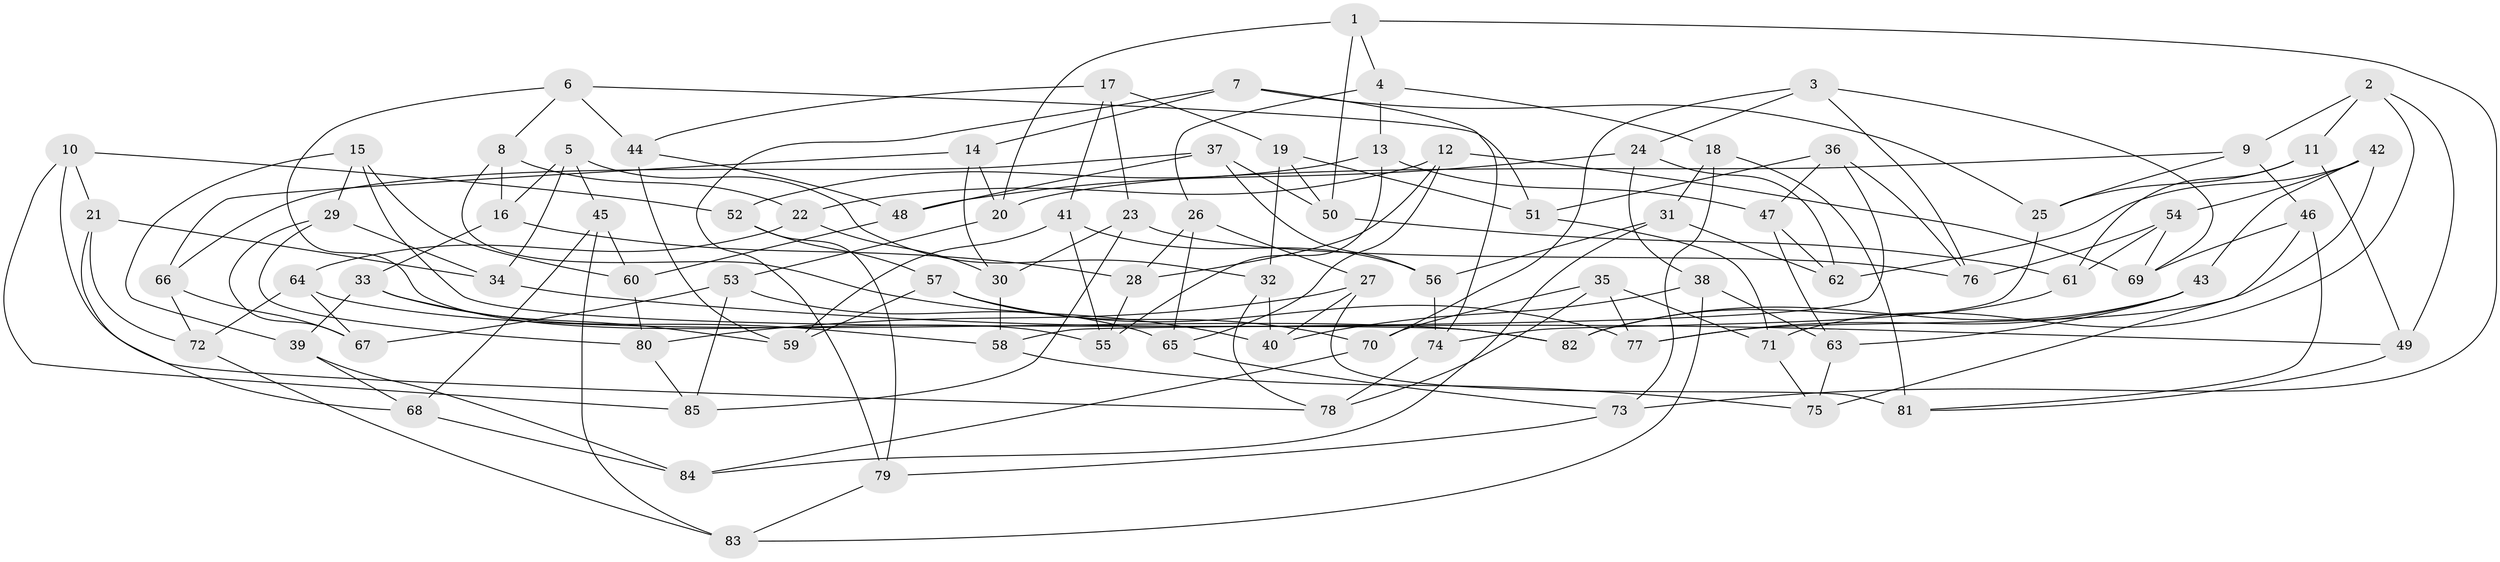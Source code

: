 // Generated by graph-tools (version 1.1) at 2025/37/03/09/25 02:37:53]
// undirected, 85 vertices, 170 edges
graph export_dot {
graph [start="1"]
  node [color=gray90,style=filled];
  1;
  2;
  3;
  4;
  5;
  6;
  7;
  8;
  9;
  10;
  11;
  12;
  13;
  14;
  15;
  16;
  17;
  18;
  19;
  20;
  21;
  22;
  23;
  24;
  25;
  26;
  27;
  28;
  29;
  30;
  31;
  32;
  33;
  34;
  35;
  36;
  37;
  38;
  39;
  40;
  41;
  42;
  43;
  44;
  45;
  46;
  47;
  48;
  49;
  50;
  51;
  52;
  53;
  54;
  55;
  56;
  57;
  58;
  59;
  60;
  61;
  62;
  63;
  64;
  65;
  66;
  67;
  68;
  69;
  70;
  71;
  72;
  73;
  74;
  75;
  76;
  77;
  78;
  79;
  80;
  81;
  82;
  83;
  84;
  85;
  1 -- 20;
  1 -- 4;
  1 -- 73;
  1 -- 50;
  2 -- 71;
  2 -- 9;
  2 -- 11;
  2 -- 49;
  3 -- 70;
  3 -- 69;
  3 -- 76;
  3 -- 24;
  4 -- 13;
  4 -- 26;
  4 -- 18;
  5 -- 16;
  5 -- 34;
  5 -- 45;
  5 -- 32;
  6 -- 55;
  6 -- 8;
  6 -- 51;
  6 -- 44;
  7 -- 25;
  7 -- 14;
  7 -- 79;
  7 -- 74;
  8 -- 16;
  8 -- 40;
  8 -- 22;
  9 -- 20;
  9 -- 46;
  9 -- 25;
  10 -- 52;
  10 -- 78;
  10 -- 21;
  10 -- 85;
  11 -- 61;
  11 -- 49;
  11 -- 25;
  12 -- 22;
  12 -- 65;
  12 -- 69;
  12 -- 28;
  13 -- 47;
  13 -- 55;
  13 -- 52;
  14 -- 66;
  14 -- 30;
  14 -- 20;
  15 -- 60;
  15 -- 39;
  15 -- 29;
  15 -- 82;
  16 -- 28;
  16 -- 33;
  17 -- 44;
  17 -- 23;
  17 -- 41;
  17 -- 19;
  18 -- 73;
  18 -- 81;
  18 -- 31;
  19 -- 50;
  19 -- 32;
  19 -- 51;
  20 -- 53;
  21 -- 34;
  21 -- 72;
  21 -- 68;
  22 -- 64;
  22 -- 30;
  23 -- 76;
  23 -- 85;
  23 -- 30;
  24 -- 62;
  24 -- 38;
  24 -- 48;
  25 -- 74;
  26 -- 65;
  26 -- 28;
  26 -- 27;
  27 -- 40;
  27 -- 81;
  27 -- 80;
  28 -- 55;
  29 -- 67;
  29 -- 80;
  29 -- 34;
  30 -- 58;
  31 -- 62;
  31 -- 84;
  31 -- 56;
  32 -- 40;
  32 -- 78;
  33 -- 39;
  33 -- 58;
  33 -- 59;
  34 -- 49;
  35 -- 70;
  35 -- 77;
  35 -- 71;
  35 -- 78;
  36 -- 76;
  36 -- 51;
  36 -- 58;
  36 -- 47;
  37 -- 48;
  37 -- 66;
  37 -- 50;
  37 -- 56;
  38 -- 83;
  38 -- 40;
  38 -- 63;
  39 -- 68;
  39 -- 84;
  41 -- 59;
  41 -- 55;
  41 -- 56;
  42 -- 77;
  42 -- 43;
  42 -- 54;
  42 -- 62;
  43 -- 82;
  43 -- 63;
  43 -- 77;
  44 -- 59;
  44 -- 48;
  45 -- 68;
  45 -- 83;
  45 -- 60;
  46 -- 75;
  46 -- 81;
  46 -- 69;
  47 -- 63;
  47 -- 62;
  48 -- 60;
  49 -- 81;
  50 -- 61;
  51 -- 71;
  52 -- 57;
  52 -- 79;
  53 -- 85;
  53 -- 65;
  53 -- 67;
  54 -- 69;
  54 -- 76;
  54 -- 61;
  56 -- 74;
  57 -- 70;
  57 -- 59;
  57 -- 77;
  58 -- 75;
  60 -- 80;
  61 -- 82;
  63 -- 75;
  64 -- 67;
  64 -- 72;
  64 -- 82;
  65 -- 73;
  66 -- 72;
  66 -- 67;
  68 -- 84;
  70 -- 84;
  71 -- 75;
  72 -- 83;
  73 -- 79;
  74 -- 78;
  79 -- 83;
  80 -- 85;
}
